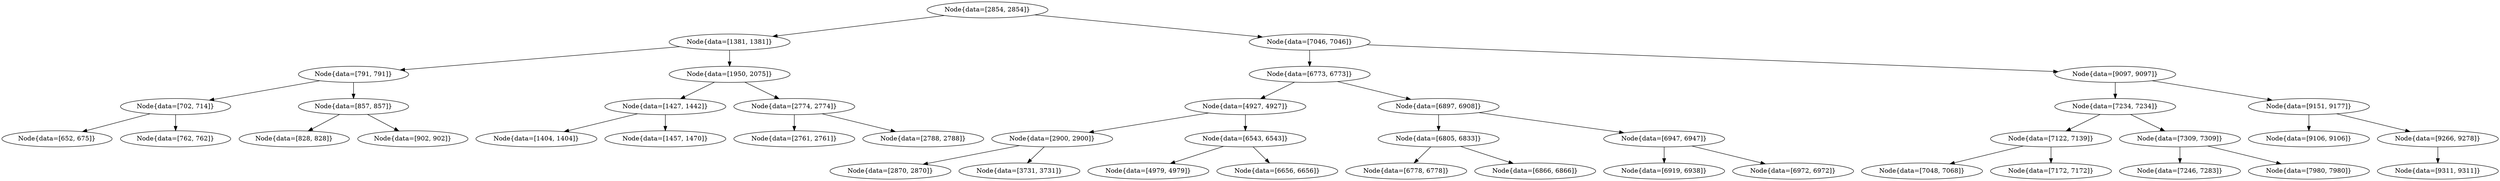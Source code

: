 digraph G{
1039948229 [label="Node{data=[2854, 2854]}"]
1039948229 -> 754932387
754932387 [label="Node{data=[1381, 1381]}"]
754932387 -> 190920427
190920427 [label="Node{data=[791, 791]}"]
190920427 -> 751702204
751702204 [label="Node{data=[702, 714]}"]
751702204 -> 1931691665
1931691665 [label="Node{data=[652, 675]}"]
751702204 -> 635379732
635379732 [label="Node{data=[762, 762]}"]
190920427 -> 655068202
655068202 [label="Node{data=[857, 857]}"]
655068202 -> 2073830279
2073830279 [label="Node{data=[828, 828]}"]
655068202 -> 316863915
316863915 [label="Node{data=[902, 902]}"]
754932387 -> 1315022947
1315022947 [label="Node{data=[1950, 2075]}"]
1315022947 -> 904927065
904927065 [label="Node{data=[1427, 1442]}"]
904927065 -> 803904123
803904123 [label="Node{data=[1404, 1404]}"]
904927065 -> 715160960
715160960 [label="Node{data=[1457, 1470]}"]
1315022947 -> 1774316039
1774316039 [label="Node{data=[2774, 2774]}"]
1774316039 -> 1555985081
1555985081 [label="Node{data=[2761, 2761]}"]
1774316039 -> 670827031
670827031 [label="Node{data=[2788, 2788]}"]
1039948229 -> 244922133
244922133 [label="Node{data=[7046, 7046]}"]
244922133 -> 1752069395
1752069395 [label="Node{data=[6773, 6773]}"]
1752069395 -> 1206577437
1206577437 [label="Node{data=[4927, 4927]}"]
1206577437 -> 12691277
12691277 [label="Node{data=[2900, 2900]}"]
12691277 -> 1193744863
1193744863 [label="Node{data=[2870, 2870]}"]
12691277 -> 1559898821
1559898821 [label="Node{data=[3731, 3731]}"]
1206577437 -> 1288213062
1288213062 [label="Node{data=[6543, 6543]}"]
1288213062 -> 1094627165
1094627165 [label="Node{data=[4979, 4979]}"]
1288213062 -> 1042853700
1042853700 [label="Node{data=[6656, 6656]}"]
1752069395 -> 864622150
864622150 [label="Node{data=[6897, 6908]}"]
864622150 -> 1004271827
1004271827 [label="Node{data=[6805, 6833]}"]
1004271827 -> 254536882
254536882 [label="Node{data=[6778, 6778]}"]
1004271827 -> 1954689180
1954689180 [label="Node{data=[6866, 6866]}"]
864622150 -> 255996780
255996780 [label="Node{data=[6947, 6947]}"]
255996780 -> 1799049015
1799049015 [label="Node{data=[6919, 6938]}"]
255996780 -> 992309406
992309406 [label="Node{data=[6972, 6972]}"]
244922133 -> 1590075830
1590075830 [label="Node{data=[9097, 9097]}"]
1590075830 -> 1073819729
1073819729 [label="Node{data=[7234, 7234]}"]
1073819729 -> 1911725457
1911725457 [label="Node{data=[7122, 7139]}"]
1911725457 -> 1631826609
1631826609 [label="Node{data=[7048, 7068]}"]
1911725457 -> 174285886
174285886 [label="Node{data=[7172, 7172]}"]
1073819729 -> 1126780571
1126780571 [label="Node{data=[7309, 7309]}"]
1126780571 -> 651316602
651316602 [label="Node{data=[7246, 7283]}"]
1126780571 -> 1517860139
1517860139 [label="Node{data=[7980, 7980]}"]
1590075830 -> 1269528782
1269528782 [label="Node{data=[9151, 9177]}"]
1269528782 -> 1124055734
1124055734 [label="Node{data=[9106, 9106]}"]
1269528782 -> 1987221006
1987221006 [label="Node{data=[9266, 9278]}"]
1987221006 -> 1773970438
1773970438 [label="Node{data=[9311, 9311]}"]
}